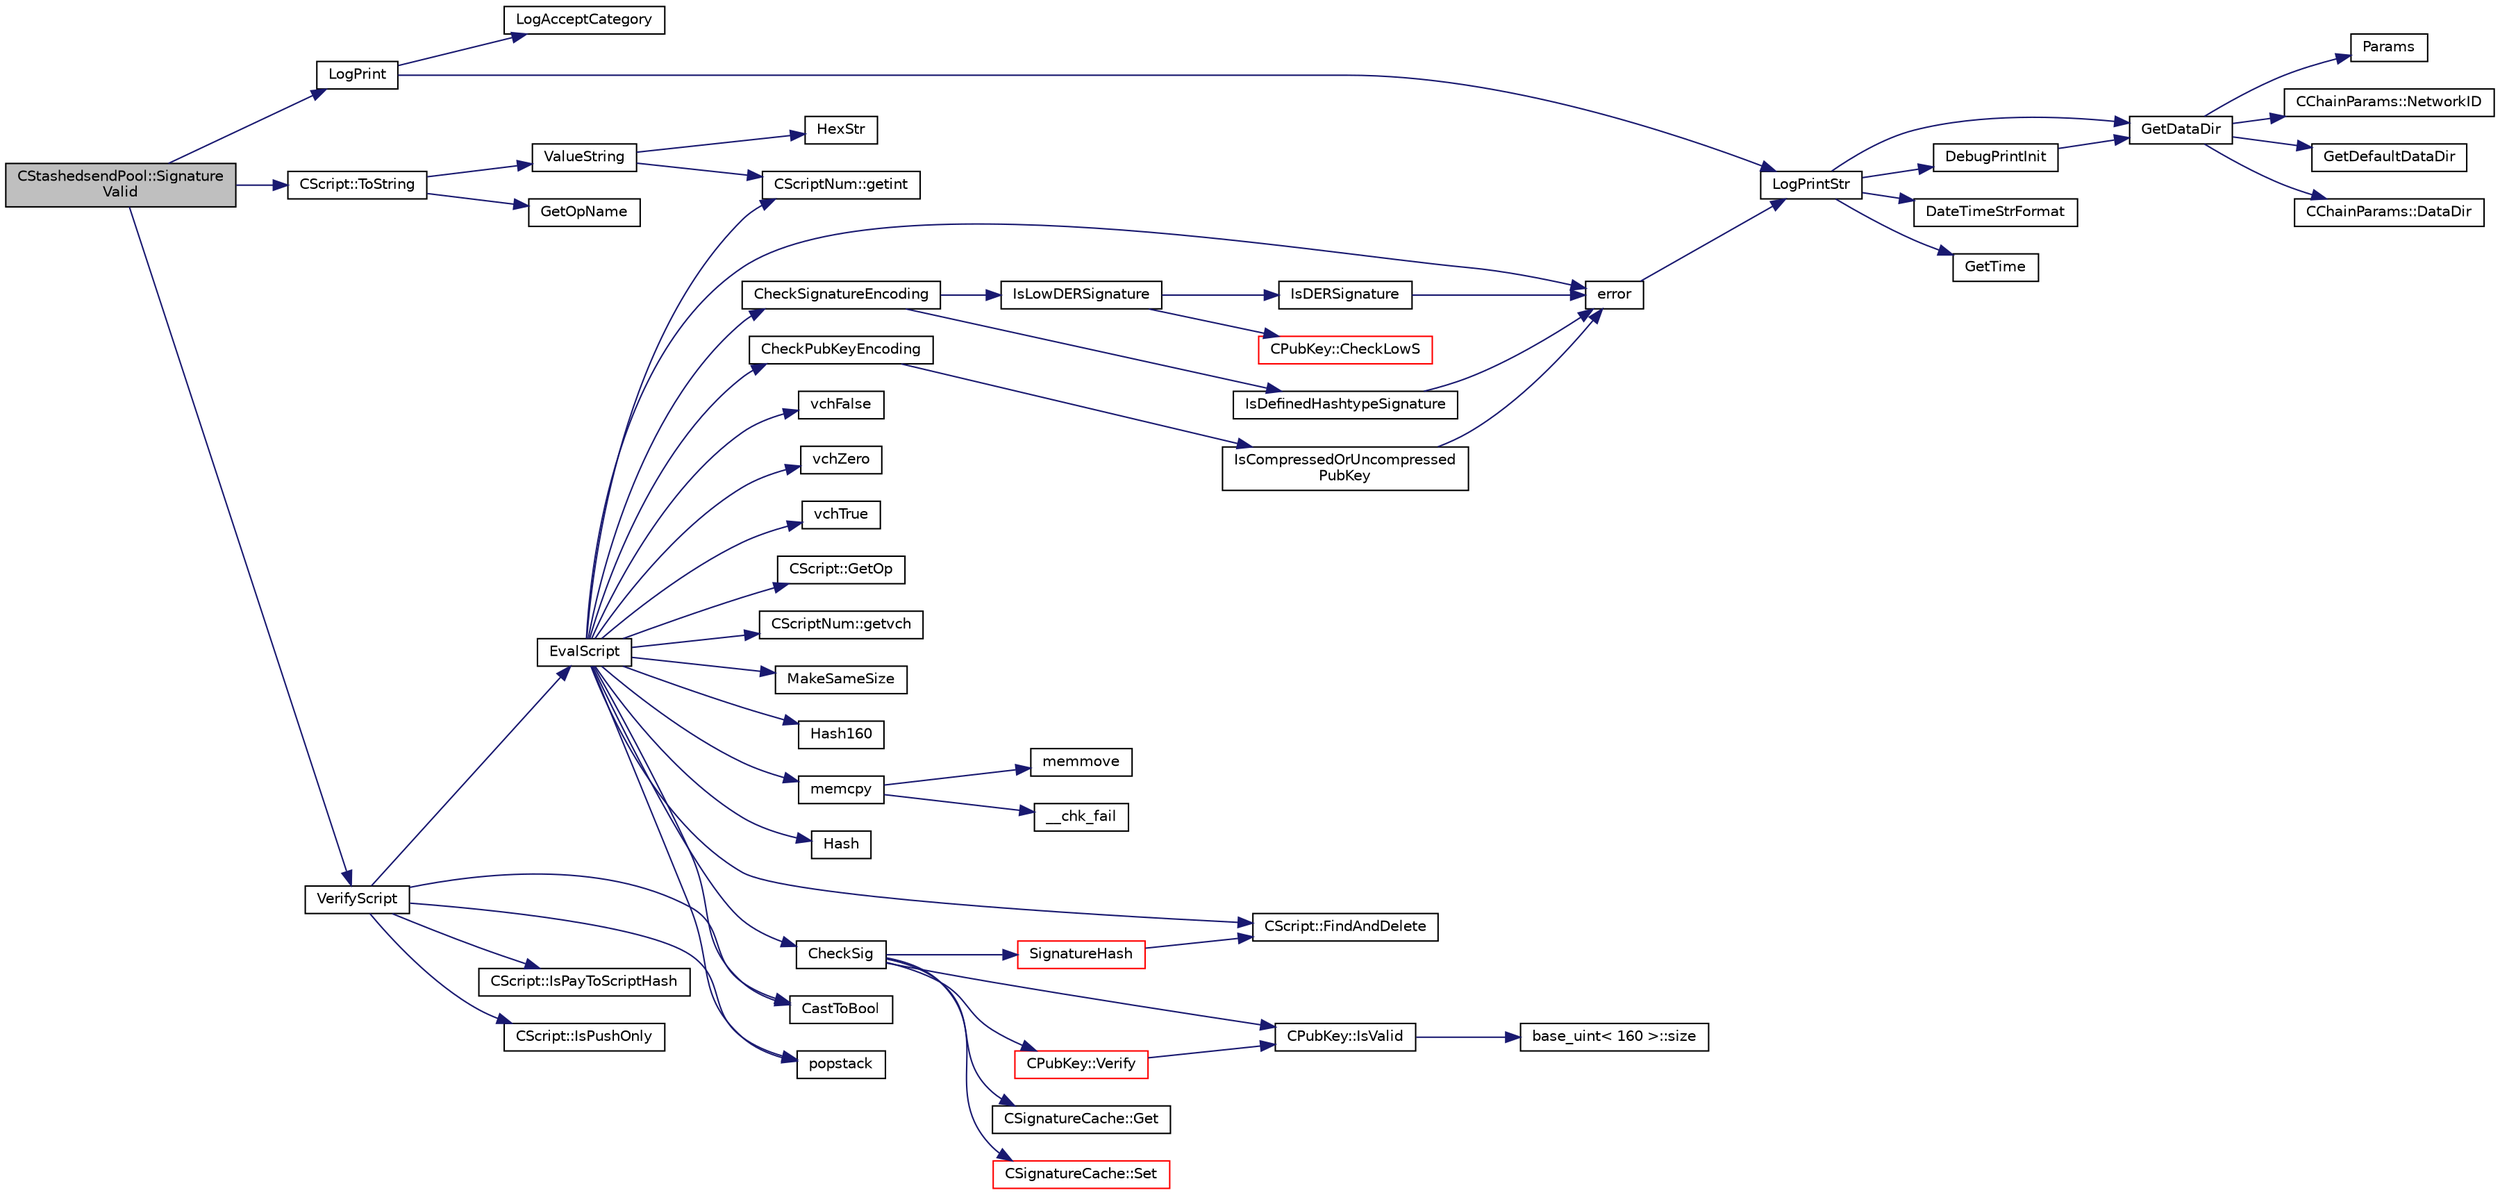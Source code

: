 digraph "CStashedsendPool::SignatureValid"
{
  edge [fontname="Helvetica",fontsize="10",labelfontname="Helvetica",labelfontsize="10"];
  node [fontname="Helvetica",fontsize="10",shape=record];
  rankdir="LR";
  Node2646 [label="CStashedsendPool::Signature\lValid",height=0.2,width=0.4,color="black", fillcolor="grey75", style="filled", fontcolor="black"];
  Node2646 -> Node2647 [color="midnightblue",fontsize="10",style="solid",fontname="Helvetica"];
  Node2647 [label="LogPrint",height=0.2,width=0.4,color="black", fillcolor="white", style="filled",URL="$d8/d3c/util_8h.html#aab1f837a2366f424bdc996fdf6352171"];
  Node2647 -> Node2648 [color="midnightblue",fontsize="10",style="solid",fontname="Helvetica"];
  Node2648 [label="LogAcceptCategory",height=0.2,width=0.4,color="black", fillcolor="white", style="filled",URL="$d8/d3c/util_8h.html#a343d2a13efe00125f78d25dafb0a8d98"];
  Node2647 -> Node2649 [color="midnightblue",fontsize="10",style="solid",fontname="Helvetica"];
  Node2649 [label="LogPrintStr",height=0.2,width=0.4,color="black", fillcolor="white", style="filled",URL="$d8/d3c/util_8h.html#afd4c3002b2797c0560adddb6af3ca1da"];
  Node2649 -> Node2650 [color="midnightblue",fontsize="10",style="solid",fontname="Helvetica"];
  Node2650 [label="DebugPrintInit",height=0.2,width=0.4,color="black", fillcolor="white", style="filled",URL="$df/d2d/util_8cpp.html#a751ff5f21d880737811136b5e0bcea12"];
  Node2650 -> Node2651 [color="midnightblue",fontsize="10",style="solid",fontname="Helvetica"];
  Node2651 [label="GetDataDir",height=0.2,width=0.4,color="black", fillcolor="white", style="filled",URL="$df/d2d/util_8cpp.html#ab83866a054745d4b30a3948a1b44beba"];
  Node2651 -> Node2652 [color="midnightblue",fontsize="10",style="solid",fontname="Helvetica"];
  Node2652 [label="Params",height=0.2,width=0.4,color="black", fillcolor="white", style="filled",URL="$df/dbf/chainparams_8cpp.html#ace5c5b706d71a324a417dd2db394fd4a",tooltip="Return the currently selected parameters. "];
  Node2651 -> Node2653 [color="midnightblue",fontsize="10",style="solid",fontname="Helvetica"];
  Node2653 [label="CChainParams::NetworkID",height=0.2,width=0.4,color="black", fillcolor="white", style="filled",URL="$d1/d4f/class_c_chain_params.html#a90dc493ec0c0325c98c3ac06eb99862b"];
  Node2651 -> Node2654 [color="midnightblue",fontsize="10",style="solid",fontname="Helvetica"];
  Node2654 [label="GetDefaultDataDir",height=0.2,width=0.4,color="black", fillcolor="white", style="filled",URL="$df/d2d/util_8cpp.html#ab272995de020a3bcbf743be630e485c6"];
  Node2651 -> Node2655 [color="midnightblue",fontsize="10",style="solid",fontname="Helvetica"];
  Node2655 [label="CChainParams::DataDir",height=0.2,width=0.4,color="black", fillcolor="white", style="filled",URL="$d1/d4f/class_c_chain_params.html#a959488b5d8e6fe62857940b831d73a78"];
  Node2649 -> Node2651 [color="midnightblue",fontsize="10",style="solid",fontname="Helvetica"];
  Node2649 -> Node2656 [color="midnightblue",fontsize="10",style="solid",fontname="Helvetica"];
  Node2656 [label="DateTimeStrFormat",height=0.2,width=0.4,color="black", fillcolor="white", style="filled",URL="$df/d2d/util_8cpp.html#a749bc6776c8ec72d7c5e4dea56aee415"];
  Node2649 -> Node2657 [color="midnightblue",fontsize="10",style="solid",fontname="Helvetica"];
  Node2657 [label="GetTime",height=0.2,width=0.4,color="black", fillcolor="white", style="filled",URL="$df/d2d/util_8cpp.html#a46fac5fba8ba905b5f9acb364f5d8c6f"];
  Node2646 -> Node2658 [color="midnightblue",fontsize="10",style="solid",fontname="Helvetica"];
  Node2658 [label="CScript::ToString",height=0.2,width=0.4,color="black", fillcolor="white", style="filled",URL="$d9/d4b/class_c_script.html#a75ea7216fa3b083fe7efffe72704c3b7"];
  Node2658 -> Node2659 [color="midnightblue",fontsize="10",style="solid",fontname="Helvetica"];
  Node2659 [label="ValueString",height=0.2,width=0.4,color="black", fillcolor="white", style="filled",URL="$dd/d0f/script_8cpp.html#ab545c0a3638ba9151370e91fac78f48d"];
  Node2659 -> Node2660 [color="midnightblue",fontsize="10",style="solid",fontname="Helvetica"];
  Node2660 [label="CScriptNum::getint",height=0.2,width=0.4,color="black", fillcolor="white", style="filled",URL="$d8/d95/class_c_script_num.html#ae205465ff5e3cfef3f2f6d29d3ee250d"];
  Node2659 -> Node2661 [color="midnightblue",fontsize="10",style="solid",fontname="Helvetica"];
  Node2661 [label="HexStr",height=0.2,width=0.4,color="black", fillcolor="white", style="filled",URL="$d8/d3c/util_8h.html#ace13a819ca4e98c22847d26b3b357e75"];
  Node2658 -> Node2662 [color="midnightblue",fontsize="10",style="solid",fontname="Helvetica"];
  Node2662 [label="GetOpName",height=0.2,width=0.4,color="black", fillcolor="white", style="filled",URL="$dd/d0f/script_8cpp.html#a573587022d52d3542eb6fbf5a1190489"];
  Node2646 -> Node2663 [color="midnightblue",fontsize="10",style="solid",fontname="Helvetica"];
  Node2663 [label="VerifyScript",height=0.2,width=0.4,color="black", fillcolor="white", style="filled",URL="$dd/d0f/script_8cpp.html#a995f521b6ca4a8bfbd02d4cfe226feb6"];
  Node2663 -> Node2664 [color="midnightblue",fontsize="10",style="solid",fontname="Helvetica"];
  Node2664 [label="EvalScript",height=0.2,width=0.4,color="black", fillcolor="white", style="filled",URL="$dd/d0f/script_8cpp.html#a06faacc17cea79366513c22361475a5a"];
  Node2664 -> Node2665 [color="midnightblue",fontsize="10",style="solid",fontname="Helvetica"];
  Node2665 [label="vchFalse",height=0.2,width=0.4,color="black", fillcolor="white", style="filled",URL="$dd/d0f/script_8cpp.html#a6a72ce5c3d29330e70b69f5964aef752"];
  Node2664 -> Node2666 [color="midnightblue",fontsize="10",style="solid",fontname="Helvetica"];
  Node2666 [label="vchZero",height=0.2,width=0.4,color="black", fillcolor="white", style="filled",URL="$dd/d0f/script_8cpp.html#a53582f03e92e860d973791d31b683cbe"];
  Node2664 -> Node2667 [color="midnightblue",fontsize="10",style="solid",fontname="Helvetica"];
  Node2667 [label="vchTrue",height=0.2,width=0.4,color="black", fillcolor="white", style="filled",URL="$dd/d0f/script_8cpp.html#a498c11ff9400e1e200522482a60114b9"];
  Node2664 -> Node2668 [color="midnightblue",fontsize="10",style="solid",fontname="Helvetica"];
  Node2668 [label="CScript::GetOp",height=0.2,width=0.4,color="black", fillcolor="white", style="filled",URL="$d9/d4b/class_c_script.html#a94635ed93d8d244ec3acfa83f9ecfe5f"];
  Node2664 -> Node2669 [color="midnightblue",fontsize="10",style="solid",fontname="Helvetica"];
  Node2669 [label="CScriptNum::getvch",height=0.2,width=0.4,color="black", fillcolor="white", style="filled",URL="$d8/d95/class_c_script_num.html#af1684eeaa754266aa5bd4fc5f14c6991"];
  Node2664 -> Node2670 [color="midnightblue",fontsize="10",style="solid",fontname="Helvetica"];
  Node2670 [label="CastToBool",height=0.2,width=0.4,color="black", fillcolor="white", style="filled",URL="$dd/d0f/script_8cpp.html#a43bc2157638b796f2e3144963e00db34"];
  Node2664 -> Node2671 [color="midnightblue",fontsize="10",style="solid",fontname="Helvetica"];
  Node2671 [label="popstack",height=0.2,width=0.4,color="black", fillcolor="white", style="filled",URL="$dd/d0f/script_8cpp.html#a8a6c5e60bc410bea032ace92ff6461ee"];
  Node2664 -> Node2660 [color="midnightblue",fontsize="10",style="solid",fontname="Helvetica"];
  Node2664 -> Node2672 [color="midnightblue",fontsize="10",style="solid",fontname="Helvetica"];
  Node2672 [label="MakeSameSize",height=0.2,width=0.4,color="black", fillcolor="white", style="filled",URL="$dd/d0f/script_8cpp.html#aaf7ccd43a5a96642e2eea2f42333ea72"];
  Node2664 -> Node2673 [color="midnightblue",fontsize="10",style="solid",fontname="Helvetica"];
  Node2673 [label="Hash160",height=0.2,width=0.4,color="black", fillcolor="white", style="filled",URL="$db/dfb/hash_8h.html#a4490f70ddae16e9e48460a0416a48a6b"];
  Node2664 -> Node2674 [color="midnightblue",fontsize="10",style="solid",fontname="Helvetica"];
  Node2674 [label="memcpy",height=0.2,width=0.4,color="black", fillcolor="white", style="filled",URL="$d5/d9f/glibc__compat_8cpp.html#a0f46826ab0466591e136db24394923cf"];
  Node2674 -> Node2675 [color="midnightblue",fontsize="10",style="solid",fontname="Helvetica"];
  Node2675 [label="memmove",height=0.2,width=0.4,color="black", fillcolor="white", style="filled",URL="$d5/d9f/glibc__compat_8cpp.html#a9778d49e9029dd75bc53ecbbf9f5e9a1"];
  Node2674 -> Node2676 [color="midnightblue",fontsize="10",style="solid",fontname="Helvetica"];
  Node2676 [label="__chk_fail",height=0.2,width=0.4,color="black", fillcolor="white", style="filled",URL="$d5/d9f/glibc__compat_8cpp.html#a424ac71631da5ada2976630ff67051d1"];
  Node2664 -> Node2677 [color="midnightblue",fontsize="10",style="solid",fontname="Helvetica"];
  Node2677 [label="Hash",height=0.2,width=0.4,color="black", fillcolor="white", style="filled",URL="$db/dfb/hash_8h.html#ab3f6c437460137530d86e09c2c102e99"];
  Node2664 -> Node2678 [color="midnightblue",fontsize="10",style="solid",fontname="Helvetica"];
  Node2678 [label="CScript::FindAndDelete",height=0.2,width=0.4,color="black", fillcolor="white", style="filled",URL="$d9/d4b/class_c_script.html#aad6e9f84fe8aa2d27a979f1bc2732463"];
  Node2664 -> Node2679 [color="midnightblue",fontsize="10",style="solid",fontname="Helvetica"];
  Node2679 [label="CheckSignatureEncoding",height=0.2,width=0.4,color="black", fillcolor="white", style="filled",URL="$dd/d0f/script_8cpp.html#a12d14b6b219e70fe8e9a34cf6ea29c7c"];
  Node2679 -> Node2680 [color="midnightblue",fontsize="10",style="solid",fontname="Helvetica"];
  Node2680 [label="IsLowDERSignature",height=0.2,width=0.4,color="black", fillcolor="white", style="filled",URL="$dd/d0f/script_8cpp.html#a0fd00c3aff80aafc124933b1c789c660"];
  Node2680 -> Node2681 [color="midnightblue",fontsize="10",style="solid",fontname="Helvetica"];
  Node2681 [label="IsDERSignature",height=0.2,width=0.4,color="black", fillcolor="white", style="filled",URL="$dd/d0f/script_8cpp.html#a085cff21cf73b4aa50c6fc5a0082ad85"];
  Node2681 -> Node2682 [color="midnightblue",fontsize="10",style="solid",fontname="Helvetica"];
  Node2682 [label="error",height=0.2,width=0.4,color="black", fillcolor="white", style="filled",URL="$d8/d3c/util_8h.html#af8985880cf4ef26df0a5aa2ffcb76662"];
  Node2682 -> Node2649 [color="midnightblue",fontsize="10",style="solid",fontname="Helvetica"];
  Node2680 -> Node2683 [color="midnightblue",fontsize="10",style="solid",fontname="Helvetica"];
  Node2683 [label="CPubKey::CheckLowS",height=0.2,width=0.4,color="red", fillcolor="white", style="filled",URL="$da/d4e/class_c_pub_key.html#a4ada230ef593456ef9088c28fd5ca34e",tooltip="Check whether a signature is normalized (lower-S). "];
  Node2679 -> Node2693 [color="midnightblue",fontsize="10",style="solid",fontname="Helvetica"];
  Node2693 [label="IsDefinedHashtypeSignature",height=0.2,width=0.4,color="black", fillcolor="white", style="filled",URL="$dd/d0f/script_8cpp.html#a10b82cfa960aba7c714878a6c5ba6424"];
  Node2693 -> Node2682 [color="midnightblue",fontsize="10",style="solid",fontname="Helvetica"];
  Node2664 -> Node2694 [color="midnightblue",fontsize="10",style="solid",fontname="Helvetica"];
  Node2694 [label="CheckPubKeyEncoding",height=0.2,width=0.4,color="black", fillcolor="white", style="filled",URL="$dd/d0f/script_8cpp.html#aec208a0fbaa42e181985417445545e4d"];
  Node2694 -> Node2695 [color="midnightblue",fontsize="10",style="solid",fontname="Helvetica"];
  Node2695 [label="IsCompressedOrUncompressed\lPubKey",height=0.2,width=0.4,color="black", fillcolor="white", style="filled",URL="$dd/d0f/script_8cpp.html#a911a8699bdb4314ccba8553ba3522d23"];
  Node2695 -> Node2682 [color="midnightblue",fontsize="10",style="solid",fontname="Helvetica"];
  Node2664 -> Node2696 [color="midnightblue",fontsize="10",style="solid",fontname="Helvetica"];
  Node2696 [label="CheckSig",height=0.2,width=0.4,color="black", fillcolor="white", style="filled",URL="$dd/d0f/script_8cpp.html#af1a7eb0123f11ad1154249f4a4c1a9d1"];
  Node2696 -> Node2697 [color="midnightblue",fontsize="10",style="solid",fontname="Helvetica"];
  Node2697 [label="CPubKey::IsValid",height=0.2,width=0.4,color="black", fillcolor="white", style="filled",URL="$da/d4e/class_c_pub_key.html#a4fa94293cf8577fd039b9a133f6c7f30"];
  Node2697 -> Node2698 [color="midnightblue",fontsize="10",style="solid",fontname="Helvetica"];
  Node2698 [label="base_uint\< 160 \>::size",height=0.2,width=0.4,color="black", fillcolor="white", style="filled",URL="$da/df7/classbase__uint.html#a1f49b034e686269601ea89b0319b8004"];
  Node2696 -> Node2699 [color="midnightblue",fontsize="10",style="solid",fontname="Helvetica"];
  Node2699 [label="SignatureHash",height=0.2,width=0.4,color="red", fillcolor="white", style="filled",URL="$dd/d0f/script_8cpp.html#a4086161bb714485e7e3662d9b0ceed7d"];
  Node2699 -> Node2678 [color="midnightblue",fontsize="10",style="solid",fontname="Helvetica"];
  Node2696 -> Node2701 [color="midnightblue",fontsize="10",style="solid",fontname="Helvetica"];
  Node2701 [label="CSignatureCache::Get",height=0.2,width=0.4,color="black", fillcolor="white", style="filled",URL="$df/d87/class_c_signature_cache.html#a9c1dbf6b015d35145f058ace43eac107"];
  Node2696 -> Node2702 [color="midnightblue",fontsize="10",style="solid",fontname="Helvetica"];
  Node2702 [label="CPubKey::Verify",height=0.2,width=0.4,color="red", fillcolor="white", style="filled",URL="$da/d4e/class_c_pub_key.html#a5b3fef213b227394ca9d0a1e3baa957e"];
  Node2702 -> Node2697 [color="midnightblue",fontsize="10",style="solid",fontname="Helvetica"];
  Node2696 -> Node2721 [color="midnightblue",fontsize="10",style="solid",fontname="Helvetica"];
  Node2721 [label="CSignatureCache::Set",height=0.2,width=0.4,color="red", fillcolor="white", style="filled",URL="$df/d87/class_c_signature_cache.html#ac2e63052c7b13f73fa0f6f4624e29c07"];
  Node2664 -> Node2682 [color="midnightblue",fontsize="10",style="solid",fontname="Helvetica"];
  Node2663 -> Node2670 [color="midnightblue",fontsize="10",style="solid",fontname="Helvetica"];
  Node2663 -> Node2725 [color="midnightblue",fontsize="10",style="solid",fontname="Helvetica"];
  Node2725 [label="CScript::IsPayToScriptHash",height=0.2,width=0.4,color="black", fillcolor="white", style="filled",URL="$d9/d4b/class_c_script.html#a0c3729c606d318923dc06f95d85a0971"];
  Node2663 -> Node2726 [color="midnightblue",fontsize="10",style="solid",fontname="Helvetica"];
  Node2726 [label="CScript::IsPushOnly",height=0.2,width=0.4,color="black", fillcolor="white", style="filled",URL="$d9/d4b/class_c_script.html#a804771eeafb1039672515eabbc823274"];
  Node2663 -> Node2671 [color="midnightblue",fontsize="10",style="solid",fontname="Helvetica"];
}
